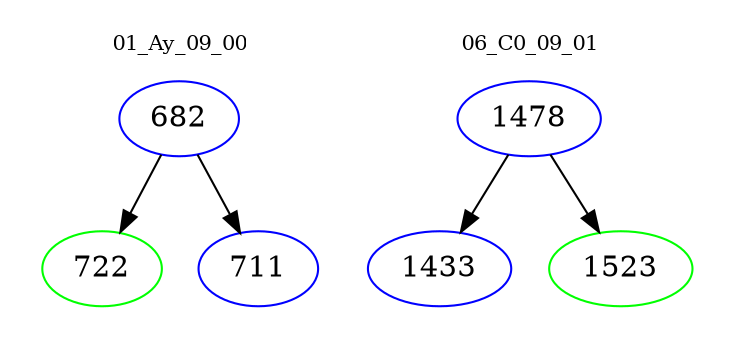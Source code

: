 digraph{
subgraph cluster_0 {
color = white
label = "01_Ay_09_00";
fontsize=10;
T0_682 [label="682", color="blue"]
T0_682 -> T0_722 [color="black"]
T0_722 [label="722", color="green"]
T0_682 -> T0_711 [color="black"]
T0_711 [label="711", color="blue"]
}
subgraph cluster_1 {
color = white
label = "06_C0_09_01";
fontsize=10;
T1_1478 [label="1478", color="blue"]
T1_1478 -> T1_1433 [color="black"]
T1_1433 [label="1433", color="blue"]
T1_1478 -> T1_1523 [color="black"]
T1_1523 [label="1523", color="green"]
}
}
